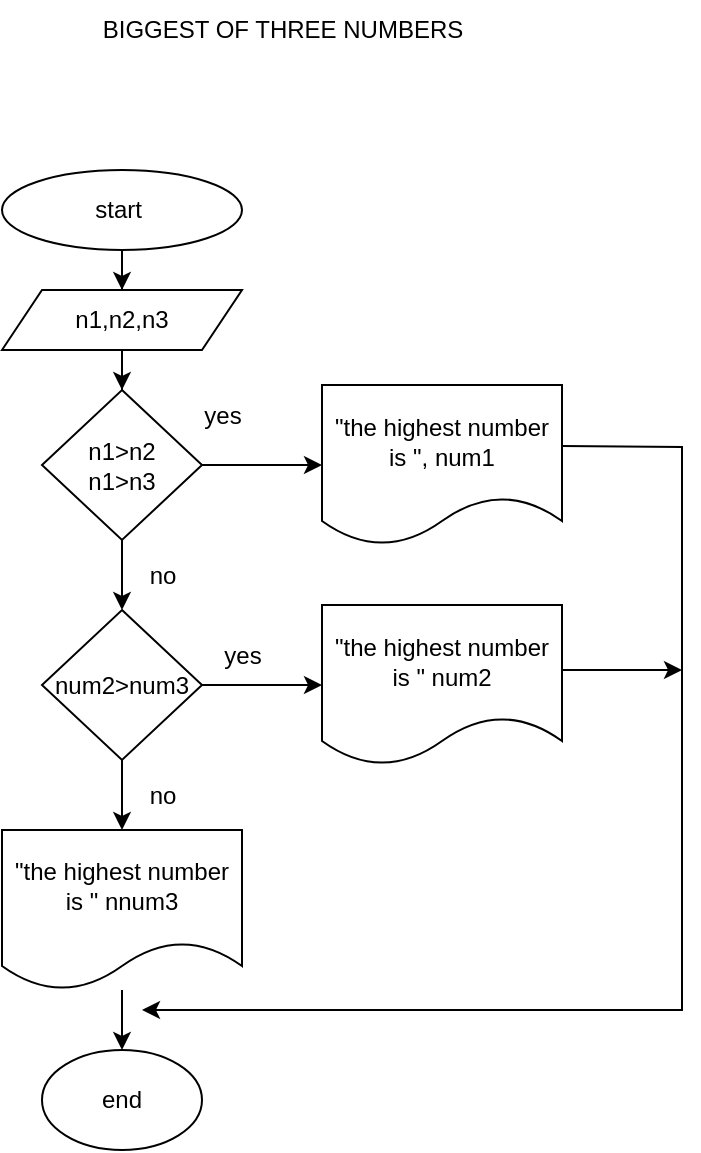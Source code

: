 <mxfile version="22.0.8" type="google">
  <diagram name="Page-1" id="CLePfs5B8r3XghXSvXAX">
    <mxGraphModel dx="1002" dy="1669" grid="1" gridSize="10" guides="1" tooltips="1" connect="1" arrows="1" fold="1" page="1" pageScale="1" pageWidth="850" pageHeight="1100" math="0" shadow="0">
      <root>
        <mxCell id="0" />
        <mxCell id="1" parent="0" />
        <mxCell id="tdi02UYNaV7vJihuhUmv-3" value="" style="edgeStyle=orthogonalEdgeStyle;rounded=0;orthogonalLoop=1;jettySize=auto;html=1;" edge="1" parent="1" source="tdi02UYNaV7vJihuhUmv-1" target="tdi02UYNaV7vJihuhUmv-2">
          <mxGeometry relative="1" as="geometry" />
        </mxCell>
        <mxCell id="tdi02UYNaV7vJihuhUmv-1" value="start&amp;nbsp;" style="ellipse;whiteSpace=wrap;html=1;" vertex="1" parent="1">
          <mxGeometry x="150" y="-480" width="120" height="40" as="geometry" />
        </mxCell>
        <mxCell id="tdi02UYNaV7vJihuhUmv-5" value="" style="edgeStyle=orthogonalEdgeStyle;rounded=0;orthogonalLoop=1;jettySize=auto;html=1;" edge="1" parent="1" source="tdi02UYNaV7vJihuhUmv-2" target="tdi02UYNaV7vJihuhUmv-4">
          <mxGeometry relative="1" as="geometry" />
        </mxCell>
        <mxCell id="tdi02UYNaV7vJihuhUmv-2" value="n1,n2,n3" style="shape=parallelogram;perimeter=parallelogramPerimeter;whiteSpace=wrap;html=1;fixedSize=1;" vertex="1" parent="1">
          <mxGeometry x="150" y="-420" width="120" height="30" as="geometry" />
        </mxCell>
        <mxCell id="tdi02UYNaV7vJihuhUmv-7" value="" style="edgeStyle=orthogonalEdgeStyle;rounded=0;orthogonalLoop=1;jettySize=auto;html=1;" edge="1" parent="1" source="tdi02UYNaV7vJihuhUmv-4" target="tdi02UYNaV7vJihuhUmv-6">
          <mxGeometry relative="1" as="geometry" />
        </mxCell>
        <mxCell id="tdi02UYNaV7vJihuhUmv-9" value="" style="edgeStyle=orthogonalEdgeStyle;rounded=0;orthogonalLoop=1;jettySize=auto;html=1;" edge="1" parent="1" source="tdi02UYNaV7vJihuhUmv-4" target="tdi02UYNaV7vJihuhUmv-8">
          <mxGeometry relative="1" as="geometry" />
        </mxCell>
        <mxCell id="tdi02UYNaV7vJihuhUmv-4" value="n1&amp;gt;n2&lt;br&gt;n1&amp;gt;n3" style="rhombus;whiteSpace=wrap;html=1;" vertex="1" parent="1">
          <mxGeometry x="170" y="-370" width="80" height="75" as="geometry" />
        </mxCell>
        <mxCell id="tdi02UYNaV7vJihuhUmv-6" value="&quot;the highest number is &quot;, num1" style="shape=document;whiteSpace=wrap;html=1;boundedLbl=1;" vertex="1" parent="1">
          <mxGeometry x="310" y="-372.5" width="120" height="80" as="geometry" />
        </mxCell>
        <mxCell id="tdi02UYNaV7vJihuhUmv-11" value="" style="edgeStyle=orthogonalEdgeStyle;rounded=0;orthogonalLoop=1;jettySize=auto;html=1;" edge="1" parent="1" source="tdi02UYNaV7vJihuhUmv-8" target="tdi02UYNaV7vJihuhUmv-10">
          <mxGeometry relative="1" as="geometry" />
        </mxCell>
        <mxCell id="tdi02UYNaV7vJihuhUmv-15" value="" style="edgeStyle=orthogonalEdgeStyle;rounded=0;orthogonalLoop=1;jettySize=auto;html=1;" edge="1" parent="1" source="tdi02UYNaV7vJihuhUmv-8" target="tdi02UYNaV7vJihuhUmv-14">
          <mxGeometry relative="1" as="geometry" />
        </mxCell>
        <mxCell id="tdi02UYNaV7vJihuhUmv-8" value="num2&amp;gt;num3" style="rhombus;whiteSpace=wrap;html=1;" vertex="1" parent="1">
          <mxGeometry x="170" y="-260" width="80" height="75" as="geometry" />
        </mxCell>
        <mxCell id="tdi02UYNaV7vJihuhUmv-10" value="&quot;the highest number is &quot; num2" style="shape=document;whiteSpace=wrap;html=1;boundedLbl=1;" vertex="1" parent="1">
          <mxGeometry x="310" y="-262.5" width="120" height="80" as="geometry" />
        </mxCell>
        <mxCell id="tdi02UYNaV7vJihuhUmv-21" value="" style="edgeStyle=orthogonalEdgeStyle;rounded=0;orthogonalLoop=1;jettySize=auto;html=1;" edge="1" parent="1" source="tdi02UYNaV7vJihuhUmv-14" target="tdi02UYNaV7vJihuhUmv-20">
          <mxGeometry relative="1" as="geometry" />
        </mxCell>
        <mxCell id="tdi02UYNaV7vJihuhUmv-14" value="&quot;the highest number is &quot; nnum3" style="shape=document;whiteSpace=wrap;html=1;boundedLbl=1;" vertex="1" parent="1">
          <mxGeometry x="150" y="-150" width="120" height="80" as="geometry" />
        </mxCell>
        <mxCell id="tdi02UYNaV7vJihuhUmv-16" value="yes" style="text;html=1;align=center;verticalAlign=middle;resizable=0;points=[];autosize=1;strokeColor=none;fillColor=none;" vertex="1" parent="1">
          <mxGeometry x="240" y="-372" width="40" height="30" as="geometry" />
        </mxCell>
        <mxCell id="tdi02UYNaV7vJihuhUmv-17" value="no" style="text;html=1;align=center;verticalAlign=middle;resizable=0;points=[];autosize=1;strokeColor=none;fillColor=none;" vertex="1" parent="1">
          <mxGeometry x="210" y="-292" width="40" height="30" as="geometry" />
        </mxCell>
        <mxCell id="tdi02UYNaV7vJihuhUmv-18" value="yes" style="text;html=1;align=center;verticalAlign=middle;resizable=0;points=[];autosize=1;strokeColor=none;fillColor=none;" vertex="1" parent="1">
          <mxGeometry x="250" y="-252" width="40" height="30" as="geometry" />
        </mxCell>
        <mxCell id="tdi02UYNaV7vJihuhUmv-19" value="no" style="text;html=1;align=center;verticalAlign=middle;resizable=0;points=[];autosize=1;strokeColor=none;fillColor=none;" vertex="1" parent="1">
          <mxGeometry x="210" y="-182" width="40" height="30" as="geometry" />
        </mxCell>
        <mxCell id="tdi02UYNaV7vJihuhUmv-20" value="end" style="ellipse;whiteSpace=wrap;html=1;" vertex="1" parent="1">
          <mxGeometry x="170" y="-40" width="80" height="50" as="geometry" />
        </mxCell>
        <mxCell id="tdi02UYNaV7vJihuhUmv-22" value="" style="endArrow=classic;html=1;rounded=0;" edge="1" parent="1">
          <mxGeometry width="50" height="50" relative="1" as="geometry">
            <mxPoint x="430" y="-342" as="sourcePoint" />
            <mxPoint x="220" y="-60" as="targetPoint" />
            <Array as="points">
              <mxPoint x="490" y="-341.5" />
              <mxPoint x="490" y="-60" />
            </Array>
          </mxGeometry>
        </mxCell>
        <mxCell id="tdi02UYNaV7vJihuhUmv-23" value="" style="endArrow=classic;html=1;rounded=0;" edge="1" parent="1">
          <mxGeometry width="50" height="50" relative="1" as="geometry">
            <mxPoint x="430" y="-230" as="sourcePoint" />
            <mxPoint x="490" y="-230" as="targetPoint" />
          </mxGeometry>
        </mxCell>
        <mxCell id="tdi02UYNaV7vJihuhUmv-24" value="BIGGEST OF THREE NUMBERS" style="text;html=1;align=center;verticalAlign=middle;resizable=0;points=[];autosize=1;strokeColor=none;fillColor=none;" vertex="1" parent="1">
          <mxGeometry x="190" y="-565" width="200" height="30" as="geometry" />
        </mxCell>
      </root>
    </mxGraphModel>
  </diagram>
</mxfile>
